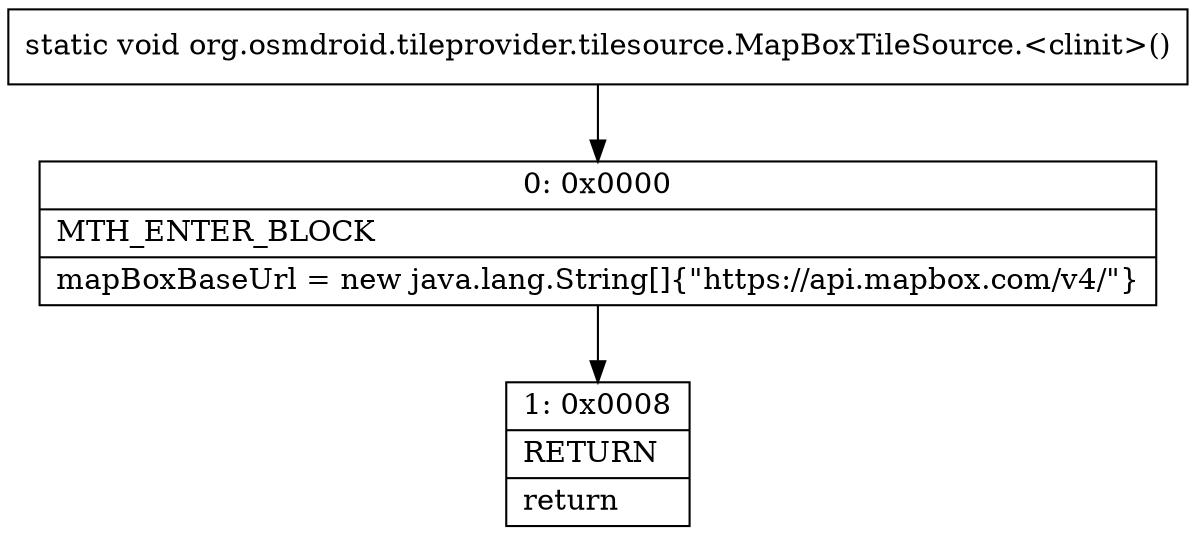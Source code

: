 digraph "CFG fororg.osmdroid.tileprovider.tilesource.MapBoxTileSource.\<clinit\>()V" {
Node_0 [shape=record,label="{0\:\ 0x0000|MTH_ENTER_BLOCK\l|mapBoxBaseUrl = new java.lang.String[]\{\"https:\/\/api.mapbox.com\/v4\/\"\}\l}"];
Node_1 [shape=record,label="{1\:\ 0x0008|RETURN\l|return\l}"];
MethodNode[shape=record,label="{static void org.osmdroid.tileprovider.tilesource.MapBoxTileSource.\<clinit\>() }"];
MethodNode -> Node_0;
Node_0 -> Node_1;
}

